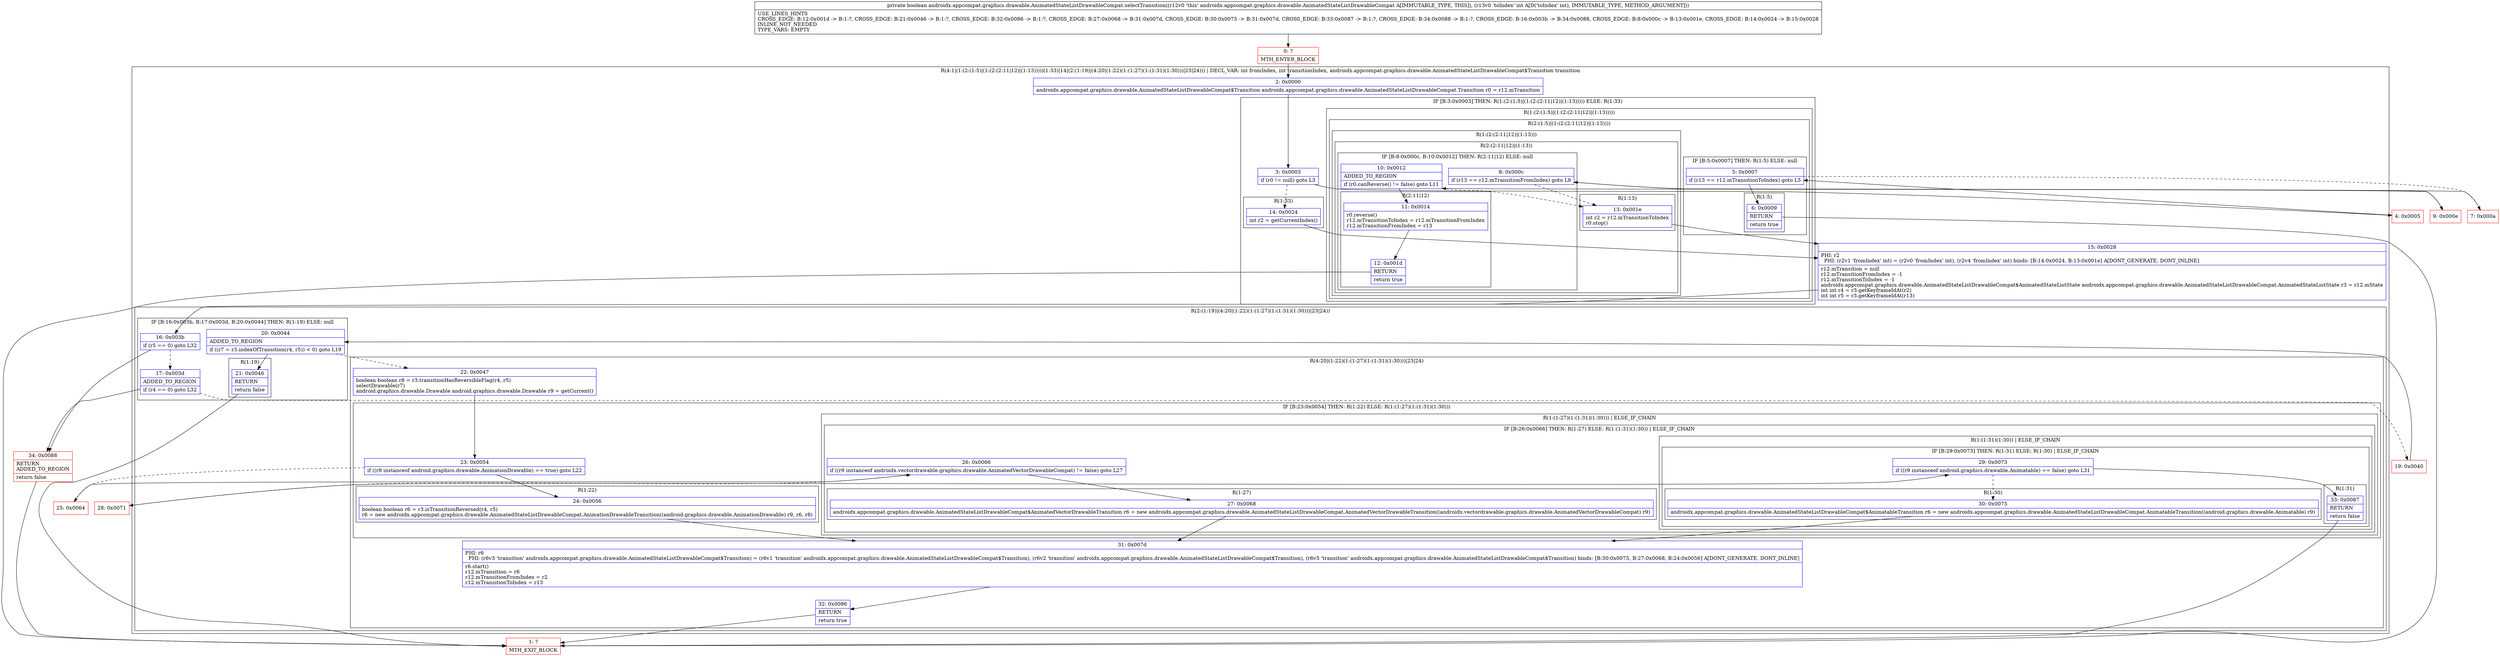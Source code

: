 digraph "CFG forandroidx.appcompat.graphics.drawable.AnimatedStateListDrawableCompat.selectTransition(I)Z" {
subgraph cluster_Region_1541323289 {
label = "R(4:1|(1:(2:(1:5)|(1:(2:(2:11|12)|(1:13)))))(1:33)|14|(2:(1:19)|(4:20|(1:22)(1:(1:27)(1:(1:31)(1:30)))|23|24))) | DECL_VAR: int fromIndex, int transitionIndex, androidx.appcompat.graphics.drawable.AnimatedStateListDrawableCompat$Transition transition\l";
node [shape=record,color=blue];
Node_2 [shape=record,label="{2\:\ 0x0000|androidx.appcompat.graphics.drawable.AnimatedStateListDrawableCompat$Transition androidx.appcompat.graphics.drawable.AnimatedStateListDrawableCompat.Transition r0 = r12.mTransition\l}"];
subgraph cluster_IfRegion_1656693888 {
label = "IF [B:3:0x0003] THEN: R(1:(2:(1:5)|(1:(2:(2:11|12)|(1:13))))) ELSE: R(1:33)";
node [shape=record,color=blue];
Node_3 [shape=record,label="{3\:\ 0x0003|if (r0 != null) goto L3\l}"];
subgraph cluster_Region_1455148005 {
label = "R(1:(2:(1:5)|(1:(2:(2:11|12)|(1:13)))))";
node [shape=record,color=blue];
subgraph cluster_Region_1375431871 {
label = "R(2:(1:5)|(1:(2:(2:11|12)|(1:13))))";
node [shape=record,color=blue];
subgraph cluster_IfRegion_1330759979 {
label = "IF [B:5:0x0007] THEN: R(1:5) ELSE: null";
node [shape=record,color=blue];
Node_5 [shape=record,label="{5\:\ 0x0007|if (r13 == r12.mTransitionToIndex) goto L5\l}"];
subgraph cluster_Region_1752438678 {
label = "R(1:5)";
node [shape=record,color=blue];
Node_6 [shape=record,label="{6\:\ 0x0009|RETURN\l|return true\l}"];
}
}
subgraph cluster_Region_1612189086 {
label = "R(1:(2:(2:11|12)|(1:13)))";
node [shape=record,color=blue];
subgraph cluster_Region_1779174326 {
label = "R(2:(2:11|12)|(1:13))";
node [shape=record,color=blue];
subgraph cluster_IfRegion_977157533 {
label = "IF [B:8:0x000c, B:10:0x0012] THEN: R(2:11|12) ELSE: null";
node [shape=record,color=blue];
Node_8 [shape=record,label="{8\:\ 0x000c|if (r13 == r12.mTransitionFromIndex) goto L9\l}"];
Node_10 [shape=record,label="{10\:\ 0x0012|ADDED_TO_REGION\l|if (r0.canReverse() != false) goto L11\l}"];
subgraph cluster_Region_401644265 {
label = "R(2:11|12)";
node [shape=record,color=blue];
Node_11 [shape=record,label="{11\:\ 0x0014|r0.reverse()\lr12.mTransitionToIndex = r12.mTransitionFromIndex\lr12.mTransitionFromIndex = r13\l}"];
Node_12 [shape=record,label="{12\:\ 0x001d|RETURN\l|return true\l}"];
}
}
subgraph cluster_Region_969991292 {
label = "R(1:13)";
node [shape=record,color=blue];
Node_13 [shape=record,label="{13\:\ 0x001e|int r2 = r12.mTransitionToIndex\lr0.stop()\l}"];
}
}
}
}
}
subgraph cluster_Region_584080610 {
label = "R(1:33)";
node [shape=record,color=blue];
Node_14 [shape=record,label="{14\:\ 0x0024|int r2 = getCurrentIndex()\l}"];
}
}
Node_15 [shape=record,label="{15\:\ 0x0028|PHI: r2 \l  PHI: (r2v1 'fromIndex' int) = (r2v0 'fromIndex' int), (r2v4 'fromIndex' int) binds: [B:14:0x0024, B:13:0x001e] A[DONT_GENERATE, DONT_INLINE]\l|r12.mTransition = null\lr12.mTransitionFromIndex = \-1\lr12.mTransitionToIndex = \-1\landroidx.appcompat.graphics.drawable.AnimatedStateListDrawableCompat$AnimatedStateListState androidx.appcompat.graphics.drawable.AnimatedStateListDrawableCompat.AnimatedStateListState r3 = r12.mState\lint int r4 = r3.getKeyframeIdAt(r2)\lint int r5 = r3.getKeyframeIdAt(r13)\l}"];
subgraph cluster_Region_727031629 {
label = "R(2:(1:19)|(4:20|(1:22)(1:(1:27)(1:(1:31)(1:30)))|23|24))";
node [shape=record,color=blue];
subgraph cluster_IfRegion_1774800880 {
label = "IF [B:16:0x003b, B:17:0x003d, B:20:0x0044] THEN: R(1:19) ELSE: null";
node [shape=record,color=blue];
Node_16 [shape=record,label="{16\:\ 0x003b|if (r5 == 0) goto L32\l}"];
Node_17 [shape=record,label="{17\:\ 0x003d|ADDED_TO_REGION\l|if (r4 == 0) goto L32\l}"];
Node_20 [shape=record,label="{20\:\ 0x0044|ADDED_TO_REGION\l|if ((r7 = r3.indexOfTransition(r4, r5)) \< 0) goto L19\l}"];
subgraph cluster_Region_1674962198 {
label = "R(1:19)";
node [shape=record,color=blue];
Node_21 [shape=record,label="{21\:\ 0x0046|RETURN\l|return false\l}"];
}
}
subgraph cluster_Region_2055059442 {
label = "R(4:20|(1:22)(1:(1:27)(1:(1:31)(1:30)))|23|24)";
node [shape=record,color=blue];
Node_22 [shape=record,label="{22\:\ 0x0047|boolean boolean r8 = r3.transitionHasReversibleFlag(r4, r5)\lselectDrawable(r7)\landroid.graphics.drawable.Drawable android.graphics.drawable.Drawable r9 = getCurrent()\l}"];
subgraph cluster_IfRegion_1680289005 {
label = "IF [B:23:0x0054] THEN: R(1:22) ELSE: R(1:(1:27)(1:(1:31)(1:30)))";
node [shape=record,color=blue];
Node_23 [shape=record,label="{23\:\ 0x0054|if ((r9 instanceof android.graphics.drawable.AnimationDrawable) == true) goto L22\l}"];
subgraph cluster_Region_1144020933 {
label = "R(1:22)";
node [shape=record,color=blue];
Node_24 [shape=record,label="{24\:\ 0x0056|boolean boolean r6 = r3.isTransitionReversed(r4, r5)\lr6 = new androidx.appcompat.graphics.drawable.AnimatedStateListDrawableCompat.AnimationDrawableTransition((android.graphics.drawable.AnimationDrawable) r9, r6, r8)\l}"];
}
subgraph cluster_Region_1124167695 {
label = "R(1:(1:27)(1:(1:31)(1:30))) | ELSE_IF_CHAIN\l";
node [shape=record,color=blue];
subgraph cluster_IfRegion_1202870614 {
label = "IF [B:26:0x0066] THEN: R(1:27) ELSE: R(1:(1:31)(1:30)) | ELSE_IF_CHAIN\l";
node [shape=record,color=blue];
Node_26 [shape=record,label="{26\:\ 0x0066|if ((r9 instanceof androidx.vectordrawable.graphics.drawable.AnimatedVectorDrawableCompat) != false) goto L27\l}"];
subgraph cluster_Region_1348973685 {
label = "R(1:27)";
node [shape=record,color=blue];
Node_27 [shape=record,label="{27\:\ 0x0068|androidx.appcompat.graphics.drawable.AnimatedStateListDrawableCompat$AnimatedVectorDrawableTransition r6 = new androidx.appcompat.graphics.drawable.AnimatedStateListDrawableCompat.AnimatedVectorDrawableTransition((androidx.vectordrawable.graphics.drawable.AnimatedVectorDrawableCompat) r9)\l}"];
}
subgraph cluster_Region_1239061090 {
label = "R(1:(1:31)(1:30)) | ELSE_IF_CHAIN\l";
node [shape=record,color=blue];
subgraph cluster_IfRegion_376375243 {
label = "IF [B:29:0x0073] THEN: R(1:31) ELSE: R(1:30) | ELSE_IF_CHAIN\l";
node [shape=record,color=blue];
Node_29 [shape=record,label="{29\:\ 0x0073|if ((r9 instanceof android.graphics.drawable.Animatable) == false) goto L31\l}"];
subgraph cluster_Region_1316148195 {
label = "R(1:31)";
node [shape=record,color=blue];
Node_33 [shape=record,label="{33\:\ 0x0087|RETURN\l|return false\l}"];
}
subgraph cluster_Region_1265766831 {
label = "R(1:30)";
node [shape=record,color=blue];
Node_30 [shape=record,label="{30\:\ 0x0075|androidx.appcompat.graphics.drawable.AnimatedStateListDrawableCompat$AnimatableTransition r6 = new androidx.appcompat.graphics.drawable.AnimatedStateListDrawableCompat.AnimatableTransition((android.graphics.drawable.Animatable) r9)\l}"];
}
}
}
}
}
}
Node_31 [shape=record,label="{31\:\ 0x007d|PHI: r6 \l  PHI: (r6v3 'transition' androidx.appcompat.graphics.drawable.AnimatedStateListDrawableCompat$Transition) = (r6v1 'transition' androidx.appcompat.graphics.drawable.AnimatedStateListDrawableCompat$Transition), (r6v2 'transition' androidx.appcompat.graphics.drawable.AnimatedStateListDrawableCompat$Transition), (r6v5 'transition' androidx.appcompat.graphics.drawable.AnimatedStateListDrawableCompat$Transition) binds: [B:30:0x0075, B:27:0x0068, B:24:0x0056] A[DONT_GENERATE, DONT_INLINE]\l|r6.start()\lr12.mTransition = r6\lr12.mTransitionFromIndex = r2\lr12.mTransitionToIndex = r13\l}"];
Node_32 [shape=record,label="{32\:\ 0x0086|RETURN\l|return true\l}"];
}
}
}
Node_0 [shape=record,color=red,label="{0\:\ ?|MTH_ENTER_BLOCK\l}"];
Node_4 [shape=record,color=red,label="{4\:\ 0x0005}"];
Node_1 [shape=record,color=red,label="{1\:\ ?|MTH_EXIT_BLOCK\l}"];
Node_7 [shape=record,color=red,label="{7\:\ 0x000a}"];
Node_9 [shape=record,color=red,label="{9\:\ 0x000e}"];
Node_19 [shape=record,color=red,label="{19\:\ 0x0040}"];
Node_25 [shape=record,color=red,label="{25\:\ 0x0064}"];
Node_28 [shape=record,color=red,label="{28\:\ 0x0071}"];
Node_34 [shape=record,color=red,label="{34\:\ 0x0088|RETURN\lADDED_TO_REGION\l|return false\l}"];
MethodNode[shape=record,label="{private boolean androidx.appcompat.graphics.drawable.AnimatedStateListDrawableCompat.selectTransition((r12v0 'this' androidx.appcompat.graphics.drawable.AnimatedStateListDrawableCompat A[IMMUTABLE_TYPE, THIS]), (r13v0 'toIndex' int A[D('toIndex' int), IMMUTABLE_TYPE, METHOD_ARGUMENT]))  | USE_LINES_HINTS\lCROSS_EDGE: B:12:0x001d \-\> B:1:?, CROSS_EDGE: B:21:0x0046 \-\> B:1:?, CROSS_EDGE: B:32:0x0086 \-\> B:1:?, CROSS_EDGE: B:27:0x0068 \-\> B:31:0x007d, CROSS_EDGE: B:30:0x0075 \-\> B:31:0x007d, CROSS_EDGE: B:33:0x0087 \-\> B:1:?, CROSS_EDGE: B:34:0x0088 \-\> B:1:?, CROSS_EDGE: B:16:0x003b \-\> B:34:0x0088, CROSS_EDGE: B:8:0x000c \-\> B:13:0x001e, CROSS_EDGE: B:14:0x0024 \-\> B:15:0x0028\lINLINE_NOT_NEEDED\lTYPE_VARS: EMPTY\l}"];
MethodNode -> Node_0;Node_2 -> Node_3;
Node_3 -> Node_4;
Node_3 -> Node_14[style=dashed];
Node_5 -> Node_6;
Node_5 -> Node_7[style=dashed];
Node_6 -> Node_1;
Node_8 -> Node_9;
Node_8 -> Node_13[style=dashed];
Node_10 -> Node_11;
Node_10 -> Node_13[style=dashed];
Node_11 -> Node_12;
Node_12 -> Node_1;
Node_13 -> Node_15;
Node_14 -> Node_15;
Node_15 -> Node_16;
Node_16 -> Node_17[style=dashed];
Node_16 -> Node_34;
Node_17 -> Node_19[style=dashed];
Node_17 -> Node_34;
Node_20 -> Node_21;
Node_20 -> Node_22[style=dashed];
Node_21 -> Node_1;
Node_22 -> Node_23;
Node_23 -> Node_24;
Node_23 -> Node_25[style=dashed];
Node_24 -> Node_31;
Node_26 -> Node_27;
Node_26 -> Node_28[style=dashed];
Node_27 -> Node_31;
Node_29 -> Node_30[style=dashed];
Node_29 -> Node_33;
Node_33 -> Node_1;
Node_30 -> Node_31;
Node_31 -> Node_32;
Node_32 -> Node_1;
Node_0 -> Node_2;
Node_4 -> Node_5;
Node_7 -> Node_8;
Node_9 -> Node_10;
Node_19 -> Node_20;
Node_25 -> Node_26;
Node_28 -> Node_29;
Node_34 -> Node_1;
}

